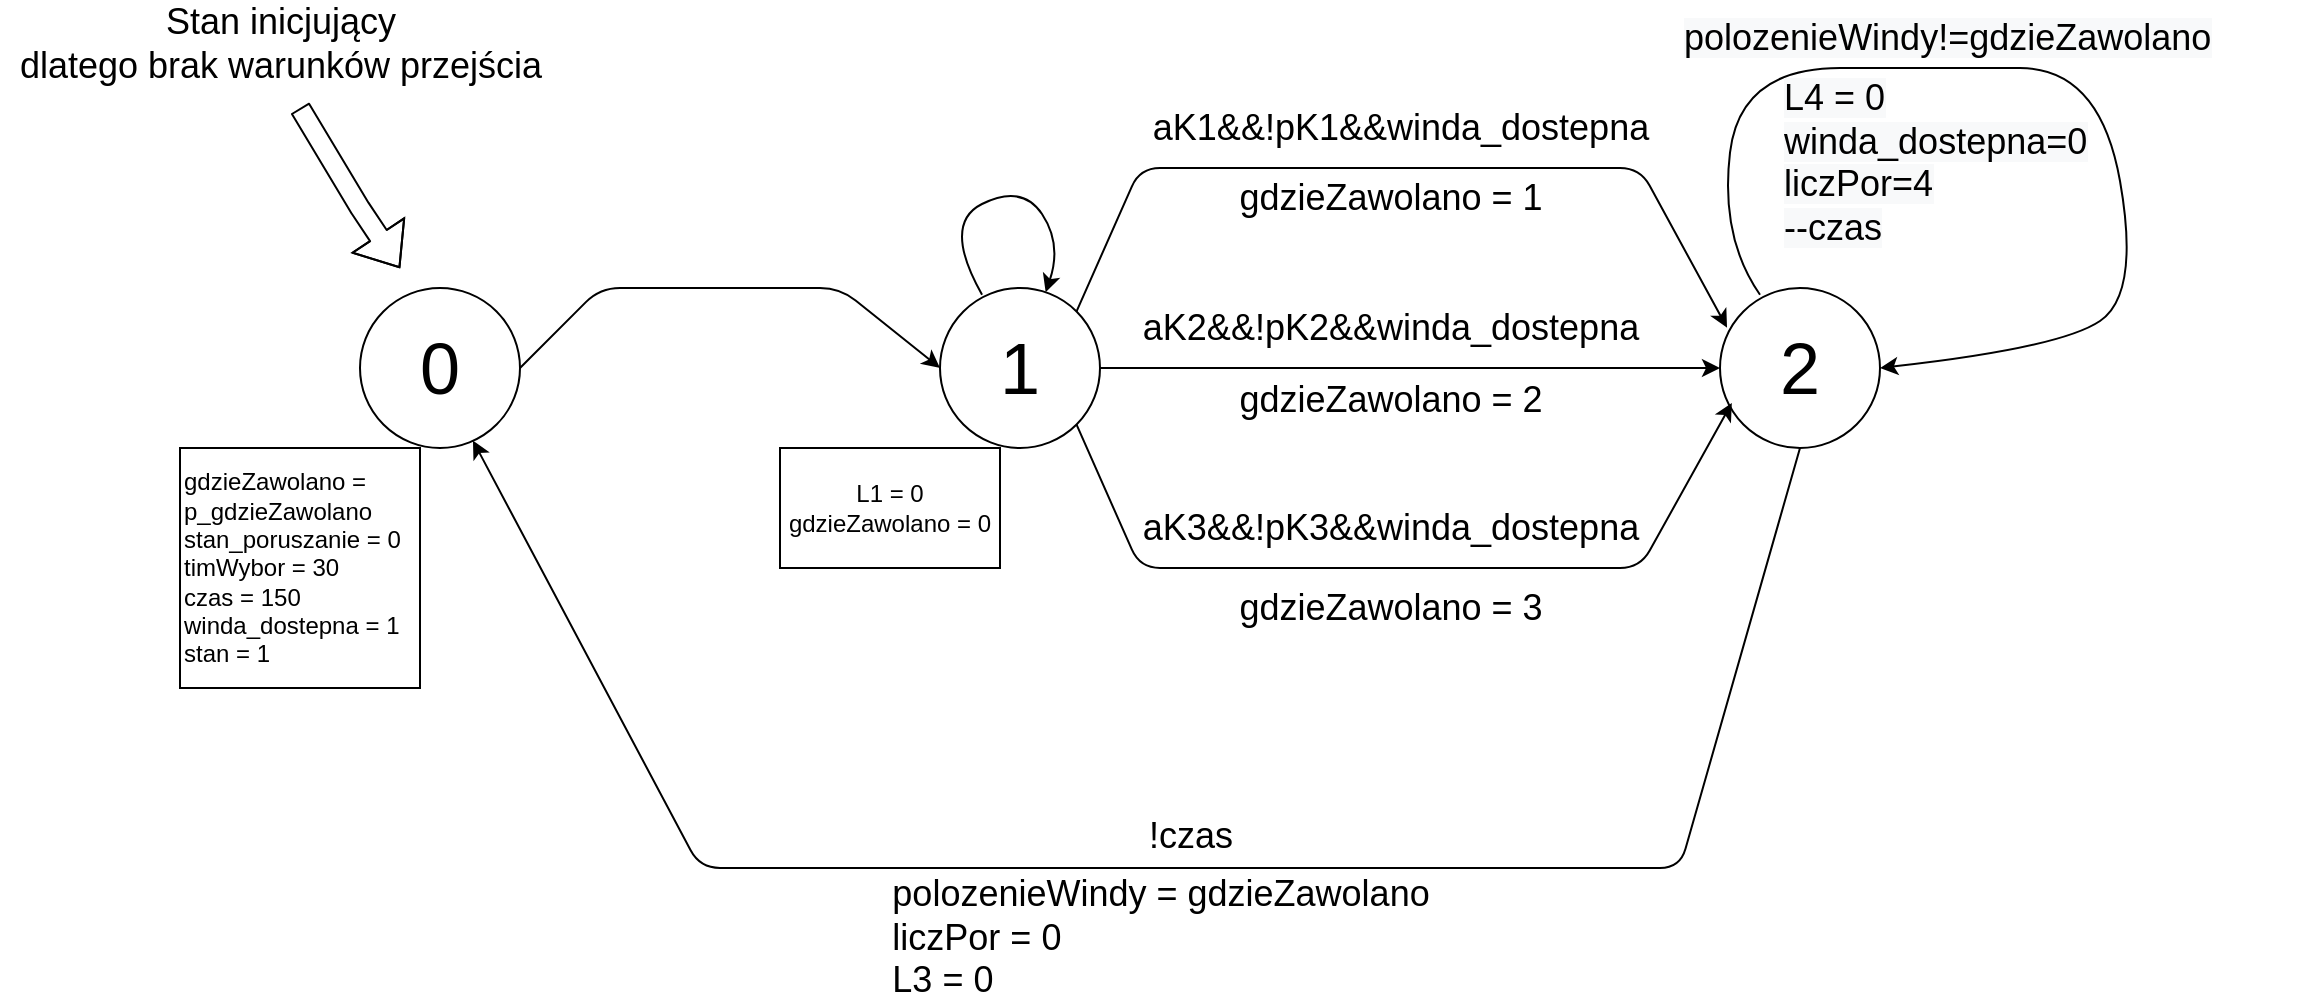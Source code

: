 <mxfile version="13.0.3" type="device"><diagram id="tkJL5GEflg5-y0lZ9q1b" name="Page-1"><mxGraphModel dx="2500" dy="839" grid="1" gridSize="10" guides="1" tooltips="1" connect="1" arrows="1" fold="1" page="1" pageScale="1" pageWidth="827" pageHeight="1169" math="0" shadow="0"><root><mxCell id="0"/><mxCell id="1" parent="0"/><mxCell id="KNzM2tNAAm3RrwKrYmND-1" value="&lt;sup&gt;&lt;font style=&quot;font-size: 36px&quot;&gt;0&lt;/font&gt;&lt;/sup&gt;" style="ellipse;whiteSpace=wrap;html=1;aspect=fixed;" vertex="1" parent="1"><mxGeometry x="100" y="220" width="80" height="80" as="geometry"/></mxCell><mxCell id="KNzM2tNAAm3RrwKrYmND-2" value="&lt;sup&gt;&lt;font style=&quot;font-size: 36px&quot;&gt;1&lt;/font&gt;&lt;/sup&gt;" style="ellipse;whiteSpace=wrap;html=1;aspect=fixed;" vertex="1" parent="1"><mxGeometry x="390" y="220" width="80" height="80" as="geometry"/></mxCell><mxCell id="KNzM2tNAAm3RrwKrYmND-4" value="" style="endArrow=classic;html=1;exitX=1;exitY=0.5;exitDx=0;exitDy=0;entryX=0;entryY=0.5;entryDx=0;entryDy=0;" edge="1" parent="1" source="KNzM2tNAAm3RrwKrYmND-1" target="KNzM2tNAAm3RrwKrYmND-2"><mxGeometry width="50" height="50" relative="1" as="geometry"><mxPoint x="420" y="410" as="sourcePoint"/><mxPoint x="470" y="360" as="targetPoint"/><Array as="points"><mxPoint x="220" y="220"/><mxPoint x="340" y="220"/></Array></mxGeometry></mxCell><mxCell id="KNzM2tNAAm3RrwKrYmND-6" value="gdzieZawolano = p_gdzieZawolano&lt;br&gt;stan_poruszanie = 0&lt;br&gt;timWybor = 30&lt;br&gt;czas = 150&lt;br&gt;winda_dostepna = 1&lt;br&gt;stan = 1" style="whiteSpace=wrap;html=1;aspect=fixed;align=left;" vertex="1" parent="1"><mxGeometry x="10" y="300" width="120" height="120" as="geometry"/></mxCell><mxCell id="KNzM2tNAAm3RrwKrYmND-8" value="L1 = 0&lt;br&gt;gdzieZawolano = 0" style="rounded=0;whiteSpace=wrap;html=1;" vertex="1" parent="1"><mxGeometry x="310" y="300" width="110" height="60" as="geometry"/></mxCell><mxCell id="KNzM2tNAAm3RrwKrYmND-13" value="&lt;sup&gt;&lt;font style=&quot;font-size: 36px&quot;&gt;2&lt;/font&gt;&lt;/sup&gt;" style="ellipse;whiteSpace=wrap;html=1;aspect=fixed;" vertex="1" parent="1"><mxGeometry x="780" y="220" width="80" height="80" as="geometry"/></mxCell><mxCell id="KNzM2tNAAm3RrwKrYmND-14" value="" style="endArrow=classic;html=1;exitX=1;exitY=0;exitDx=0;exitDy=0;entryX=0.044;entryY=0.248;entryDx=0;entryDy=0;entryPerimeter=0;" edge="1" parent="1" source="KNzM2tNAAm3RrwKrYmND-2" target="KNzM2tNAAm3RrwKrYmND-13"><mxGeometry width="50" height="50" relative="1" as="geometry"><mxPoint x="470" y="260" as="sourcePoint"/><mxPoint x="680.0" y="260" as="targetPoint"/><Array as="points"><mxPoint x="490" y="160"/><mxPoint x="740" y="160"/></Array></mxGeometry></mxCell><mxCell id="KNzM2tNAAm3RrwKrYmND-16" value="&lt;font style=&quot;font-size: 18px&quot;&gt;aK1&amp;amp;&amp;amp;!pK1&amp;amp;&amp;amp;winda_dostepna&lt;/font&gt;" style="text;html=1;align=center;verticalAlign=middle;resizable=0;points=[];autosize=1;" vertex="1" parent="1"><mxGeometry x="490" y="130" width="260" height="20" as="geometry"/></mxCell><mxCell id="KNzM2tNAAm3RrwKrYmND-17" value="&lt;font style=&quot;font-size: 18px&quot;&gt;gdzieZawolano = 1&lt;br&gt;&lt;/font&gt;" style="text;html=1;align=center;verticalAlign=middle;resizable=0;points=[];autosize=1;" vertex="1" parent="1"><mxGeometry x="530" y="165" width="170" height="20" as="geometry"/></mxCell><mxCell id="KNzM2tNAAm3RrwKrYmND-20" value="" style="shape=flexArrow;endArrow=classic;html=1;" edge="1" parent="1"><mxGeometry width="50" height="50" relative="1" as="geometry"><mxPoint x="70" y="130" as="sourcePoint"/><mxPoint x="120" y="210" as="targetPoint"/><Array as="points"><mxPoint x="100" y="180"/></Array></mxGeometry></mxCell><mxCell id="KNzM2tNAAm3RrwKrYmND-21" value="&lt;font&gt;&lt;font style=&quot;font-size: 18px&quot;&gt;Stan inicjujący&lt;br&gt;dlatego brak warunków przejścia&lt;/font&gt;&lt;br&gt;&lt;/font&gt;" style="text;html=1;align=center;verticalAlign=middle;resizable=0;points=[];autosize=1;" vertex="1" parent="1"><mxGeometry x="-80" y="78" width="280" height="40" as="geometry"/></mxCell><mxCell id="KNzM2tNAAm3RrwKrYmND-22" value="&lt;font style=&quot;font-size: 18px&quot;&gt;aK2&amp;amp;&amp;amp;!pK2&amp;amp;&amp;amp;winda_dostepna&lt;/font&gt;" style="text;html=1;align=center;verticalAlign=middle;resizable=0;points=[];autosize=1;" vertex="1" parent="1"><mxGeometry x="485" y="230" width="260" height="20" as="geometry"/></mxCell><mxCell id="KNzM2tNAAm3RrwKrYmND-23" value="&lt;font style=&quot;font-size: 18px&quot;&gt;gdzieZawolano = 2&lt;br&gt;&lt;/font&gt;" style="text;html=1;align=center;verticalAlign=middle;resizable=0;points=[];autosize=1;" vertex="1" parent="1"><mxGeometry x="530" y="266" width="170" height="20" as="geometry"/></mxCell><mxCell id="KNzM2tNAAm3RrwKrYmND-24" value="" style="endArrow=classic;html=1;exitX=1;exitY=0.5;exitDx=0;exitDy=0;" edge="1" parent="1" source="KNzM2tNAAm3RrwKrYmND-2" target="KNzM2tNAAm3RrwKrYmND-13"><mxGeometry width="50" height="50" relative="1" as="geometry"><mxPoint x="670" y="420" as="sourcePoint"/><mxPoint x="720" y="370" as="targetPoint"/></mxGeometry></mxCell><mxCell id="KNzM2tNAAm3RrwKrYmND-25" value="" style="endArrow=classic;html=1;exitX=1;exitY=1;exitDx=0;exitDy=0;entryX=0.074;entryY=0.718;entryDx=0;entryDy=0;entryPerimeter=0;" edge="1" parent="1" source="KNzM2tNAAm3RrwKrYmND-2" target="KNzM2tNAAm3RrwKrYmND-13"><mxGeometry width="50" height="50" relative="1" as="geometry"><mxPoint x="470" y="460" as="sourcePoint"/><mxPoint x="780" y="460" as="targetPoint"/><Array as="points"><mxPoint x="490" y="360"/><mxPoint x="740" y="360"/></Array></mxGeometry></mxCell><mxCell id="KNzM2tNAAm3RrwKrYmND-26" value="" style="curved=1;endArrow=classic;html=1;" edge="1" parent="1" target="KNzM2tNAAm3RrwKrYmND-2"><mxGeometry width="50" height="50" relative="1" as="geometry"><mxPoint x="411.028" y="223.343" as="sourcePoint"/><mxPoint x="442" y="219" as="targetPoint"/><Array as="points"><mxPoint x="391" y="188"/><mxPoint x="431" y="168"/><mxPoint x="451" y="198"/></Array></mxGeometry></mxCell><mxCell id="KNzM2tNAAm3RrwKrYmND-27" value="" style="curved=1;endArrow=classic;html=1;exitX=0.25;exitY=0.042;exitDx=0;exitDy=0;exitPerimeter=0;entryX=1;entryY=0.5;entryDx=0;entryDy=0;" edge="1" parent="1" source="KNzM2tNAAm3RrwKrYmND-13" target="KNzM2tNAAm3RrwKrYmND-13"><mxGeometry width="50" height="50" relative="1" as="geometry"><mxPoint x="800.028" y="230.003" as="sourcePoint"/><mxPoint x="831.43" y="228.64" as="targetPoint"/><Array as="points"><mxPoint x="780" y="194.66"/><mxPoint x="790" y="110"/><mxPoint x="890" y="110"/><mxPoint x="970" y="110"/><mxPoint x="990" y="223"/><mxPoint x="950" y="250"/></Array></mxGeometry></mxCell><mxCell id="KNzM2tNAAm3RrwKrYmND-28" value="&lt;font style=&quot;font-size: 18px&quot;&gt;aK3&amp;amp;&amp;amp;!pK3&amp;amp;&amp;amp;winda_dostepna&lt;/font&gt;" style="text;html=1;align=center;verticalAlign=middle;resizable=0;points=[];autosize=1;" vertex="1" parent="1"><mxGeometry x="485" y="330" width="260" height="20" as="geometry"/></mxCell><mxCell id="KNzM2tNAAm3RrwKrYmND-29" value="&lt;font style=&quot;font-size: 18px&quot;&gt;gdzieZawolano = 3&lt;br&gt;&lt;/font&gt;" style="text;html=1;align=center;verticalAlign=middle;resizable=0;points=[];autosize=1;" vertex="1" parent="1"><mxGeometry x="530" y="370" width="170" height="20" as="geometry"/></mxCell><mxCell id="KNzM2tNAAm3RrwKrYmND-30" value="" style="endArrow=classic;html=1;exitX=0.5;exitY=1;exitDx=0;exitDy=0;entryX=0.706;entryY=0.954;entryDx=0;entryDy=0;entryPerimeter=0;" edge="1" parent="1" source="KNzM2tNAAm3RrwKrYmND-13" target="KNzM2tNAAm3RrwKrYmND-1"><mxGeometry width="50" height="50" relative="1" as="geometry"><mxPoint x="670" y="420" as="sourcePoint"/><mxPoint x="720" y="370" as="targetPoint"/><Array as="points"><mxPoint x="760" y="510"/><mxPoint x="480" y="510"/><mxPoint x="270" y="510"/></Array></mxGeometry></mxCell><mxCell id="KNzM2tNAAm3RrwKrYmND-31" value="&lt;font style=&quot;font-size: 18px&quot;&gt;!czas&lt;br&gt;&lt;/font&gt;" style="text;html=1;align=center;verticalAlign=middle;resizable=0;points=[];autosize=1;" vertex="1" parent="1"><mxGeometry x="485" y="484" width="60" height="20" as="geometry"/></mxCell><mxCell id="KNzM2tNAAm3RrwKrYmND-33" value="&lt;div style=&quot;text-align: left&quot;&gt;&lt;span style=&quot;font-size: 18px&quot;&gt;polozenieWindy = gdzieZawolano&lt;/span&gt;&lt;/div&gt;&lt;font style=&quot;font-size: 18px&quot;&gt;&lt;div style=&quot;text-align: left&quot;&gt;&lt;span&gt;liczPor = 0&lt;/span&gt;&lt;/div&gt;&lt;div style=&quot;text-align: left&quot;&gt;&lt;span&gt;L3 = 0&lt;/span&gt;&lt;/div&gt;&lt;/font&gt;" style="text;html=1;align=center;verticalAlign=middle;resizable=0;points=[];autosize=1;" vertex="1" parent="1"><mxGeometry x="360" y="520" width="280" height="50" as="geometry"/></mxCell><mxCell id="KNzM2tNAAm3RrwKrYmND-35" value="&lt;span style=&quot;font-family: &amp;#34;helvetica&amp;#34; ; font-size: 18px ; font-style: normal ; font-weight: 400 ; letter-spacing: normal ; text-align: center ; text-indent: 0px ; text-transform: none ; word-spacing: 0px ; background-color: rgb(248 , 249 , 250) ; float: none ; display: inline&quot;&gt;polozenieWindy!=gdzieZawolano&lt;/span&gt;" style="text;whiteSpace=wrap;html=1;" vertex="1" parent="1"><mxGeometry x="760" y="78" width="270" height="30" as="geometry"/></mxCell><mxCell id="KNzM2tNAAm3RrwKrYmND-36" value="&lt;span style=&quot;font-family: &amp;#34;helvetica&amp;#34; ; font-size: 18px ; font-style: normal ; font-weight: 400 ; letter-spacing: normal ; text-align: center ; text-indent: 0px ; text-transform: none ; word-spacing: 0px ; background-color: rgb(248 , 249 , 250) ; float: none ; display: inline&quot;&gt;L4 = 0&lt;br&gt;winda_dostepna=0&lt;br&gt;liczPor=4&lt;br&gt;--czas&lt;br&gt;&lt;/span&gt;" style="text;whiteSpace=wrap;html=1;" vertex="1" parent="1"><mxGeometry x="810" y="108" width="270" height="30" as="geometry"/></mxCell></root></mxGraphModel></diagram></mxfile>